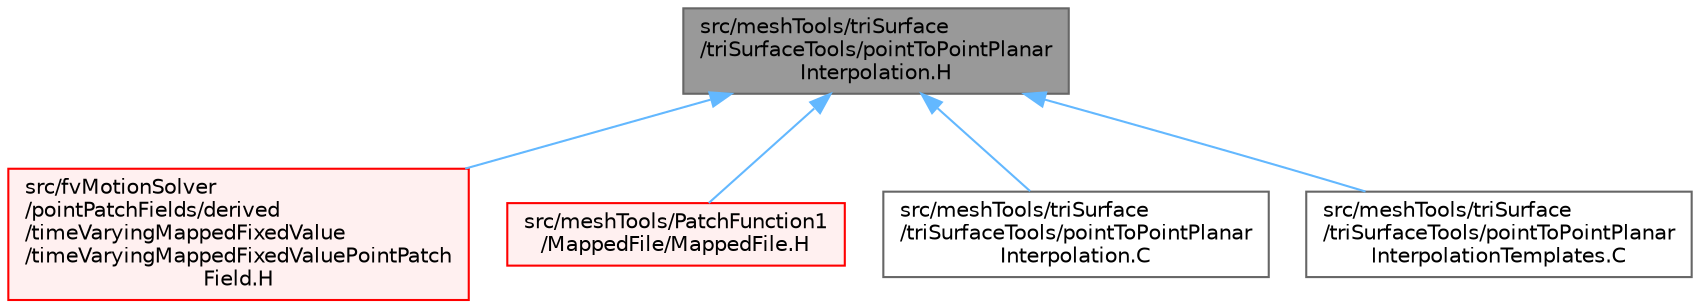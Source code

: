 digraph "src/meshTools/triSurface/triSurfaceTools/pointToPointPlanarInterpolation.H"
{
 // LATEX_PDF_SIZE
  bgcolor="transparent";
  edge [fontname=Helvetica,fontsize=10,labelfontname=Helvetica,labelfontsize=10];
  node [fontname=Helvetica,fontsize=10,shape=box,height=0.2,width=0.4];
  Node1 [id="Node000001",label="src/meshTools/triSurface\l/triSurfaceTools/pointToPointPlanar\lInterpolation.H",height=0.2,width=0.4,color="gray40", fillcolor="grey60", style="filled", fontcolor="black",tooltip=" "];
  Node1 -> Node2 [id="edge1_Node000001_Node000002",dir="back",color="steelblue1",style="solid",tooltip=" "];
  Node2 [id="Node000002",label="src/fvMotionSolver\l/pointPatchFields/derived\l/timeVaryingMappedFixedValue\l/timeVaryingMappedFixedValuePointPatch\lField.H",height=0.2,width=0.4,color="red", fillcolor="#FFF0F0", style="filled",URL="$timeVaryingMappedFixedValuePointPatchField_8H.html",tooltip=" "];
  Node1 -> Node5 [id="edge2_Node000001_Node000005",dir="back",color="steelblue1",style="solid",tooltip=" "];
  Node5 [id="Node000005",label="src/meshTools/PatchFunction1\l/MappedFile/MappedFile.H",height=0.2,width=0.4,color="red", fillcolor="#FFF0F0", style="filled",URL="$MappedFile_8H.html",tooltip=" "];
  Node1 -> Node12 [id="edge3_Node000001_Node000012",dir="back",color="steelblue1",style="solid",tooltip=" "];
  Node12 [id="Node000012",label="src/meshTools/triSurface\l/triSurfaceTools/pointToPointPlanar\lInterpolation.C",height=0.2,width=0.4,color="grey40", fillcolor="white", style="filled",URL="$pointToPointPlanarInterpolation_8C.html",tooltip=" "];
  Node1 -> Node13 [id="edge4_Node000001_Node000013",dir="back",color="steelblue1",style="solid",tooltip=" "];
  Node13 [id="Node000013",label="src/meshTools/triSurface\l/triSurfaceTools/pointToPointPlanar\lInterpolationTemplates.C",height=0.2,width=0.4,color="grey40", fillcolor="white", style="filled",URL="$pointToPointPlanarInterpolationTemplates_8C.html",tooltip=" "];
}
